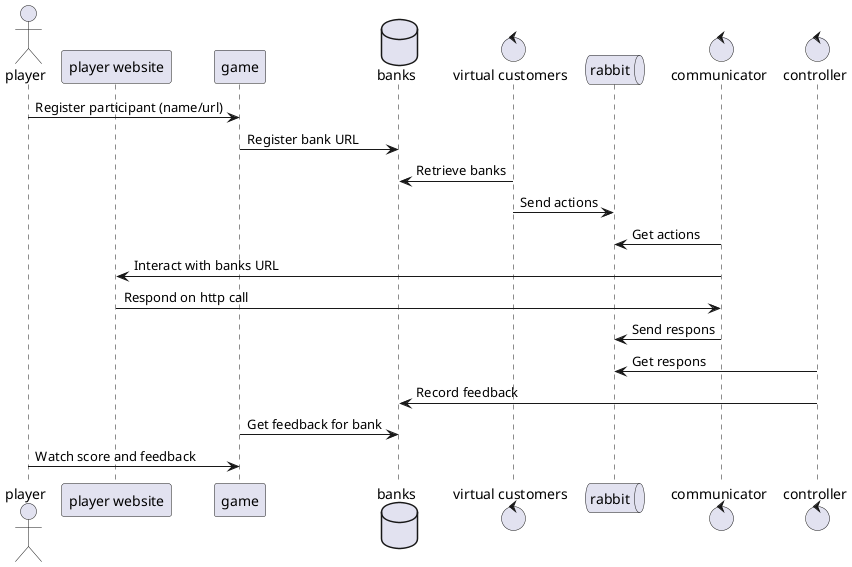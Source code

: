 @startuml
actor player
participant "player website" as banksite
participant game
database banks
control "virtual customers" as vc
queue rabbit
control communicator as com
control controller as ctrl

player -> game : Register participant (name/url)
game -> banks : Register bank URL
vc -> banks : Retrieve banks
vc -> rabbit : Send actions
com -> rabbit : Get actions
com -> banksite : Interact with banks URL
banksite -> com : Respond on http call
com -> rabbit : Send respons
ctrl -> rabbit : Get respons
ctrl -> banks : Record feedback
game -> banks : Get feedback for bank
player -> game : Watch score and feedback
@enduml
